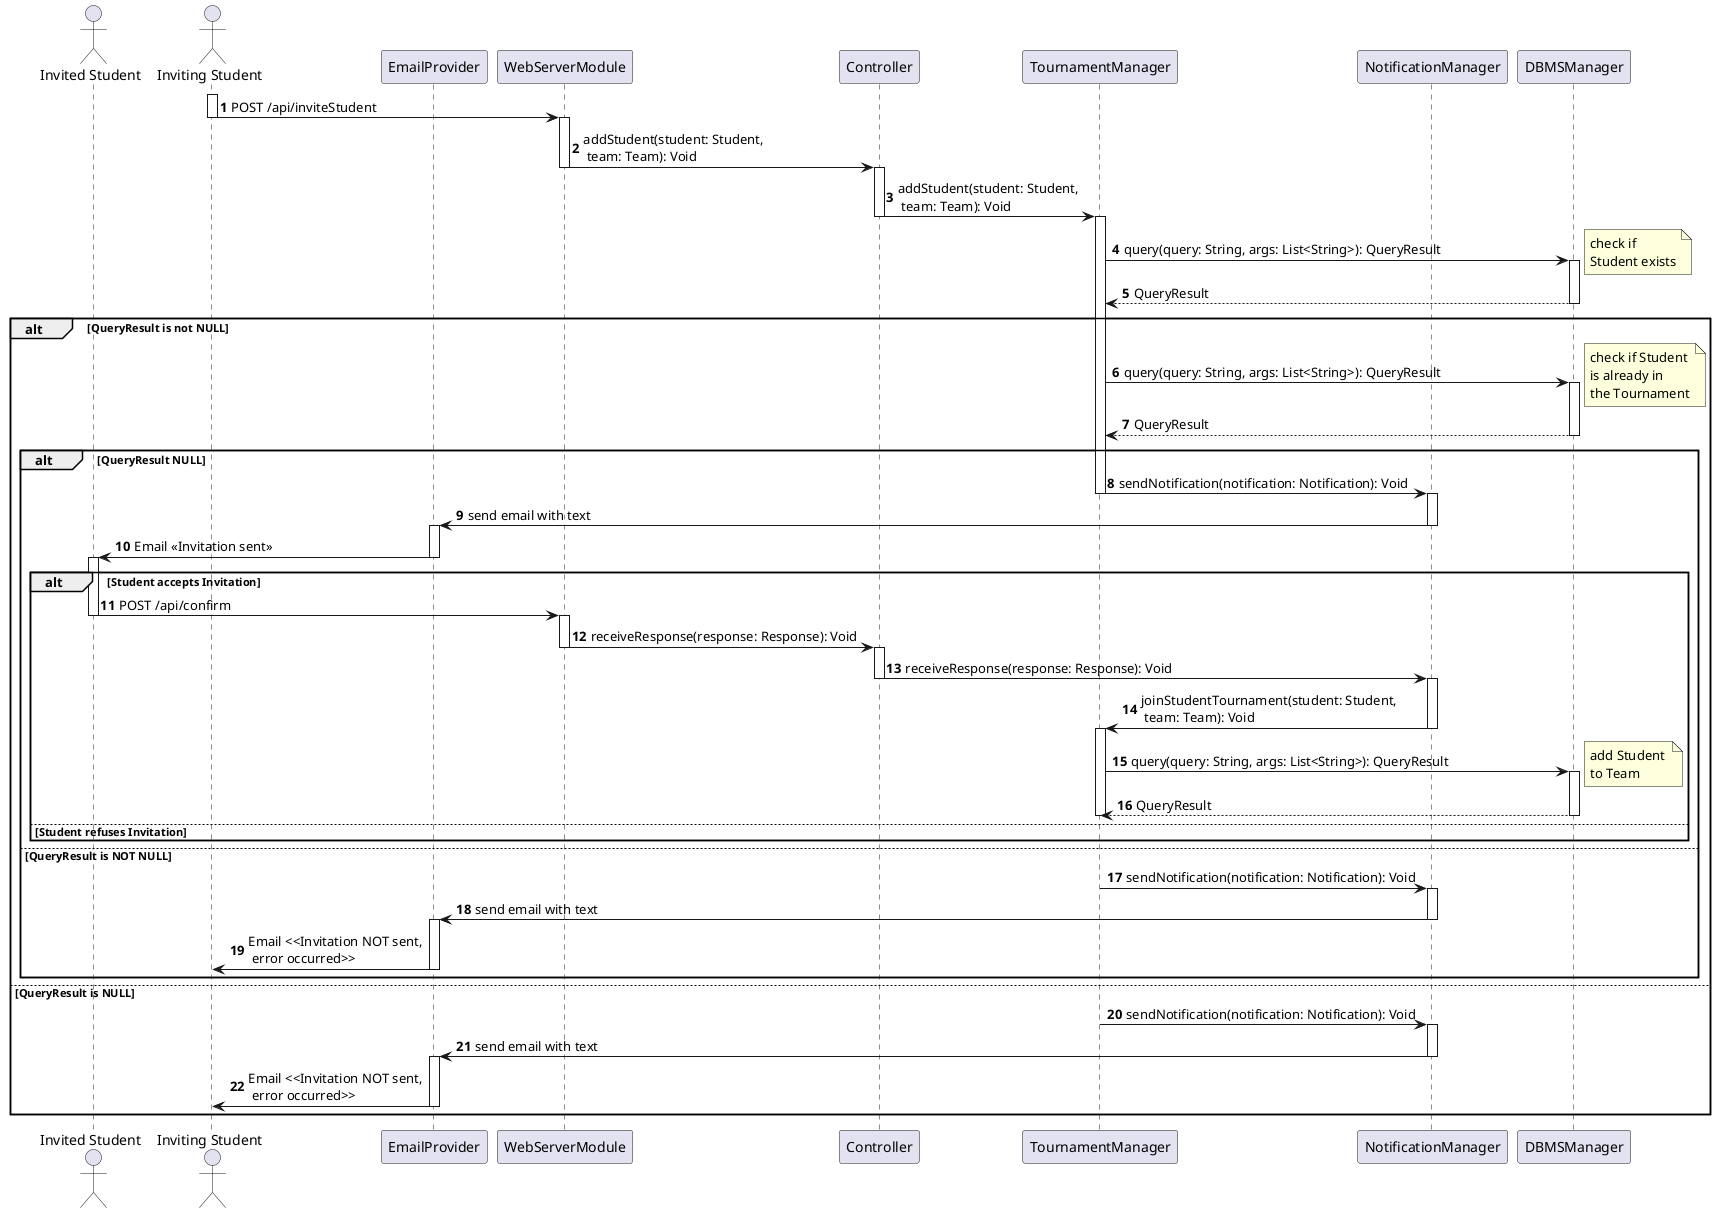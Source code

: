 @startuml

autonumber

actor "Invited Student" as U2
actor "Inviting Student" as U1
participant EmailProvider as EP
participant WebServerModule as WS
participant Controller as C
participant TournamentManager as TM
participant NotificationManager as NM
participant DBMSManager as DBMS

activate U1
U1 -> WS: POST /api/inviteStudent
deactivate U1
activate WS
WS -> C: addStudent(student: Student,\n team: Team): Void
deactivate WS
activate C
C -> TM: addStudent(student: Student,\n team: Team): Void
deactivate C
activate TM
TM -> DBMS: query(query: String, args: List<String>): QueryResult
activate DBMS
note right
    check if 
    Student exists
end note
DBMS --> TM: QueryResult
deactivate DBMS
alt QueryResult is not NULL
    TM -> DBMS: query(query: String, args: List<String>): QueryResult
    activate DBMS
    note right
        check if Student 
        is already in 
        the Tournament
    end note
    DBMS --> TM: QueryResult
    deactivate DBMS
    alt QueryResult NULL
        TM -> NM: sendNotification(notification: Notification): Void
        deactivate TM
        activate NM
        NM -> EP: send email with text
        deactivate NM
        activate EP
        EP -> U2: Email <<Invitation sent>>
        deactivate EP
        activate U2
        alt Student accepts Invitation
            U2 -> WS: POST /api/confirm
            deactivate U2
            activate WS
            WS -> C: receiveResponse(response: Response): Void
            deactivate WS
            activate C
            C -> NM: receiveResponse(response: Response): Void
            deactivate C
            activate NM
            NM -> TM: joinStudentTournament(student: Student,\n team: Team): Void
            deactivate NM
            activate TM
            TM -> DBMS: query(query: String, args: List<String>): QueryResult
            note right
                add Student 
                to Team
            end note
            activate DBMS
            DBMS --> TM: QueryResult
            deactivate DBMS
            deactivate TM
        else Student refuses Invitation
        end
    else QueryResult is NOT NULL
        TM -> NM: sendNotification(notification: Notification): Void
        activate NM
        NM -> EP: send email with text
        deactivate NM
        activate EP
        EP -> U1: Email <<Invitation NOT sent,\n error occurred>>
        deactivate EP
    end
else QueryResult is NULL
    TM -> NM: sendNotification(notification: Notification): Void
    activate NM
    NM -> EP: send email with text
    deactivate NM
    activate EP
    EP -> U1: Email <<Invitation NOT sent,\n error occurred>>
    deactivate EP
end

@enduml